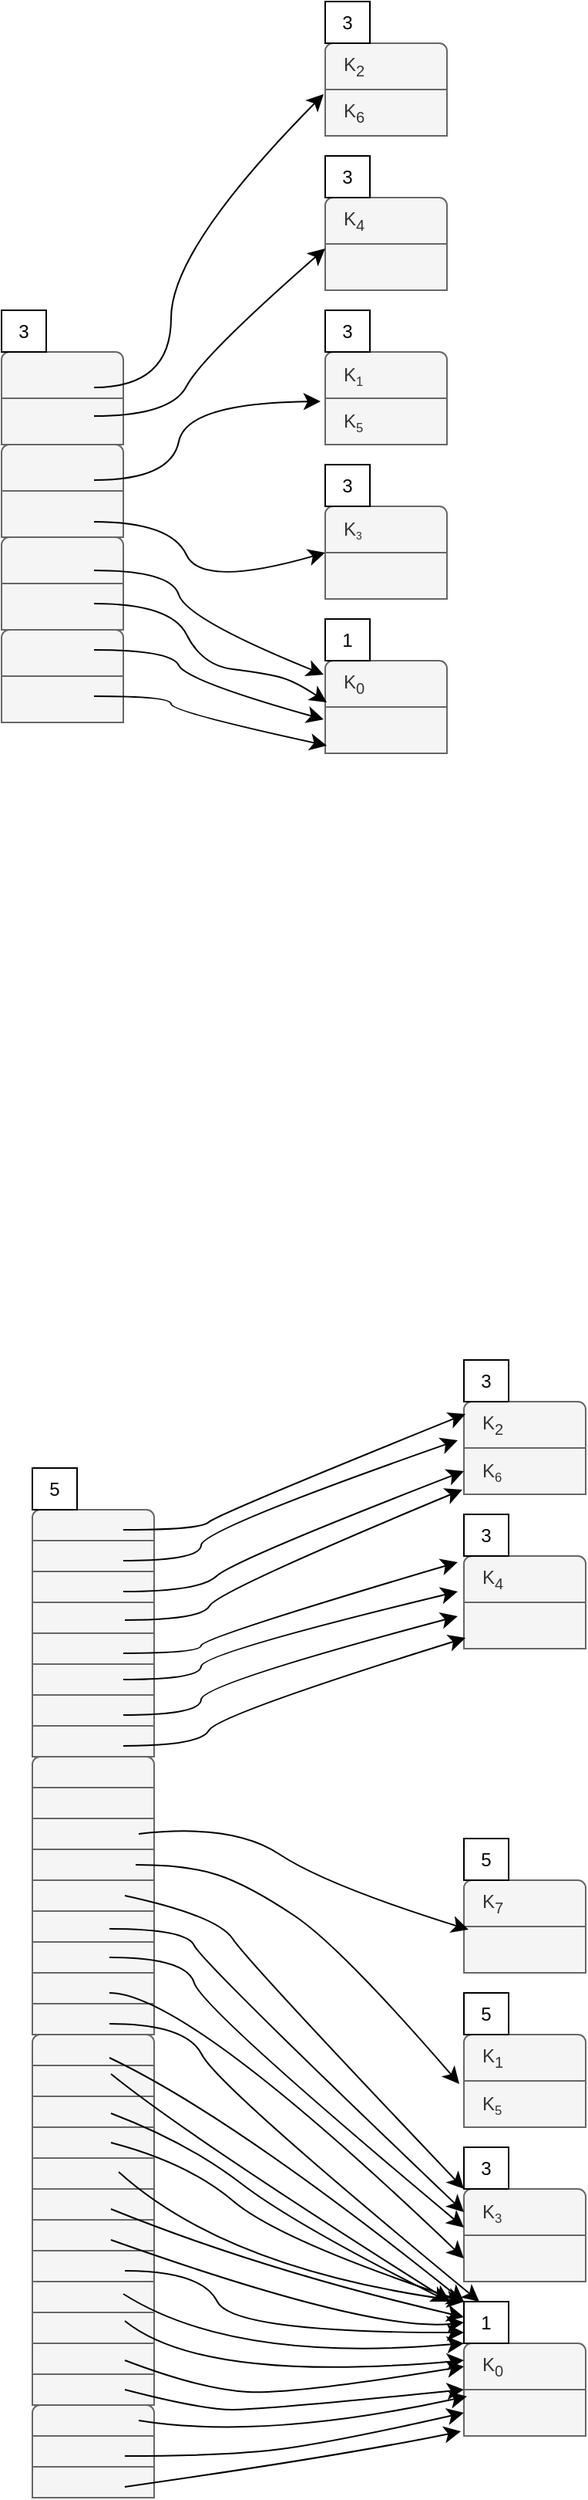 <mxfile version="27.0.2">
  <diagram name="Page-1" id="IVsUcbPsKSugoWoDHEek">
    <mxGraphModel dx="1826" dy="2338" grid="1" gridSize="10" guides="1" tooltips="1" connect="1" arrows="1" fold="1" page="0" pageScale="1" pageWidth="850" pageHeight="1100" math="0" shadow="0">
      <root>
        <mxCell id="0" />
        <mxCell id="1" parent="0" />
        <mxCell id="ThAOJ68QW_HtHxLDYENI-25" value="" style="group" vertex="1" connectable="0" parent="1">
          <mxGeometry x="-290" y="-380" width="79" height="87" as="geometry" />
        </mxCell>
        <mxCell id="ThAOJ68QW_HtHxLDYENI-20" value="" style="swimlane;fontStyle=0;childLayout=stackLayout;horizontal=1;startSize=0;horizontalStack=0;resizeParent=1;resizeParentMax=0;resizeLast=0;collapsible=0;marginBottom=0;whiteSpace=wrap;html=1;strokeColor=none;fillColor=none;" vertex="1" parent="ThAOJ68QW_HtHxLDYENI-25">
          <mxGeometry y="27" width="79" height="640" as="geometry" />
        </mxCell>
        <mxCell id="ThAOJ68QW_HtHxLDYENI-80" style="edgeStyle=none;curved=1;rounded=0;orthogonalLoop=1;jettySize=auto;html=1;fontSize=12;startSize=8;endSize=8;" edge="1" parent="ThAOJ68QW_HtHxLDYENI-20" source="ThAOJ68QW_HtHxLDYENI-21" target="ThAOJ68QW_HtHxLDYENI-22">
          <mxGeometry relative="1" as="geometry" />
        </mxCell>
        <mxCell id="ThAOJ68QW_HtHxLDYENI-21" value="" style="text;align=left;verticalAlign=middle;spacingLeft=10;spacingRight=10;overflow=hidden;points=[[0,0.5],[1,0.5]];portConstraint=eastwest;rotatable=0;whiteSpace=wrap;html=1;shape=mxgraph.bootstrap.topButton;rSize=5;fillColor=#f5f5f5;fontColor=#333333;strokeColor=#666666;" vertex="1" parent="ThAOJ68QW_HtHxLDYENI-20">
          <mxGeometry width="79" height="20" as="geometry" />
        </mxCell>
        <mxCell id="ThAOJ68QW_HtHxLDYENI-22" value="" style="text;align=left;verticalAlign=middle;spacingLeft=10;spacingRight=10;overflow=hidden;points=[[0,0.5],[1,0.5]];portConstraint=eastwest;rotatable=0;whiteSpace=wrap;html=1;rSize=5;fillColor=#f5f5f5;fontColor=#333333;strokeColor=#666666;" vertex="1" parent="ThAOJ68QW_HtHxLDYENI-20">
          <mxGeometry y="20" width="79" height="20" as="geometry" />
        </mxCell>
        <mxCell id="ThAOJ68QW_HtHxLDYENI-44" value="" style="text;align=left;verticalAlign=middle;spacingLeft=10;spacingRight=10;overflow=hidden;points=[[0,0.5],[1,0.5]];portConstraint=eastwest;rotatable=0;whiteSpace=wrap;html=1;rSize=5;fillColor=#f5f5f5;fontColor=#333333;strokeColor=#666666;" vertex="1" parent="ThAOJ68QW_HtHxLDYENI-20">
          <mxGeometry y="40" width="79" height="20" as="geometry" />
        </mxCell>
        <mxCell id="ThAOJ68QW_HtHxLDYENI-45" value="" style="text;align=left;verticalAlign=middle;spacingLeft=10;spacingRight=10;overflow=hidden;points=[[0,0.5],[1,0.5]];portConstraint=eastwest;rotatable=0;whiteSpace=wrap;html=1;rSize=5;fillColor=#f5f5f5;fontColor=#333333;strokeColor=#666666;" vertex="1" parent="ThAOJ68QW_HtHxLDYENI-20">
          <mxGeometry y="60" width="79" height="20" as="geometry" />
        </mxCell>
        <mxCell id="ThAOJ68QW_HtHxLDYENI-48" value="" style="text;align=left;verticalAlign=middle;spacingLeft=10;spacingRight=10;overflow=hidden;points=[[0,0.5],[1,0.5]];portConstraint=eastwest;rotatable=0;whiteSpace=wrap;html=1;rSize=5;fillColor=#f5f5f5;fontColor=#333333;strokeColor=#666666;" vertex="1" parent="ThAOJ68QW_HtHxLDYENI-20">
          <mxGeometry y="80" width="79" height="20" as="geometry" />
        </mxCell>
        <mxCell id="ThAOJ68QW_HtHxLDYENI-49" value="" style="text;align=left;verticalAlign=middle;spacingLeft=10;spacingRight=10;overflow=hidden;points=[[0,0.5],[1,0.5]];portConstraint=eastwest;rotatable=0;whiteSpace=wrap;html=1;rSize=5;fillColor=#f5f5f5;fontColor=#333333;strokeColor=#666666;" vertex="1" parent="ThAOJ68QW_HtHxLDYENI-20">
          <mxGeometry y="100" width="79" height="20" as="geometry" />
        </mxCell>
        <mxCell id="ThAOJ68QW_HtHxLDYENI-50" value="" style="text;align=left;verticalAlign=middle;spacingLeft=10;spacingRight=10;overflow=hidden;points=[[0,0.5],[1,0.5]];portConstraint=eastwest;rotatable=0;whiteSpace=wrap;html=1;rSize=5;fillColor=#f5f5f5;fontColor=#333333;strokeColor=#666666;" vertex="1" parent="ThAOJ68QW_HtHxLDYENI-20">
          <mxGeometry y="120" width="79" height="20" as="geometry" />
        </mxCell>
        <mxCell id="ThAOJ68QW_HtHxLDYENI-51" value="" style="text;align=left;verticalAlign=middle;spacingLeft=10;spacingRight=10;overflow=hidden;points=[[0,0.5],[1,0.5]];portConstraint=eastwest;rotatable=0;whiteSpace=wrap;html=1;rSize=5;fillColor=#f5f5f5;fontColor=#333333;strokeColor=#666666;" vertex="1" parent="ThAOJ68QW_HtHxLDYENI-20">
          <mxGeometry y="140" width="79" height="20" as="geometry" />
        </mxCell>
        <mxCell id="ThAOJ68QW_HtHxLDYENI-81" value="" style="text;align=left;verticalAlign=middle;spacingLeft=10;spacingRight=10;overflow=hidden;points=[[0,0.5],[1,0.5]];portConstraint=eastwest;rotatable=0;whiteSpace=wrap;html=1;shape=mxgraph.bootstrap.topButton;rSize=5;fillColor=#f5f5f5;fontColor=#333333;strokeColor=#666666;" vertex="1" parent="ThAOJ68QW_HtHxLDYENI-20">
          <mxGeometry y="160" width="79" height="20" as="geometry" />
        </mxCell>
        <mxCell id="ThAOJ68QW_HtHxLDYENI-82" value="" style="text;align=left;verticalAlign=middle;spacingLeft=10;spacingRight=10;overflow=hidden;points=[[0,0.5],[1,0.5]];portConstraint=eastwest;rotatable=0;whiteSpace=wrap;html=1;rSize=5;fillColor=#f5f5f5;fontColor=#333333;strokeColor=#666666;" vertex="1" parent="ThAOJ68QW_HtHxLDYENI-20">
          <mxGeometry y="180" width="79" height="20" as="geometry" />
        </mxCell>
        <mxCell id="ThAOJ68QW_HtHxLDYENI-83" value="" style="text;align=left;verticalAlign=middle;spacingLeft=10;spacingRight=10;overflow=hidden;points=[[0,0.5],[1,0.5]];portConstraint=eastwest;rotatable=0;whiteSpace=wrap;html=1;rSize=5;fillColor=#f5f5f5;fontColor=#333333;strokeColor=#666666;" vertex="1" parent="ThAOJ68QW_HtHxLDYENI-20">
          <mxGeometry y="200" width="79" height="20" as="geometry" />
        </mxCell>
        <mxCell id="ThAOJ68QW_HtHxLDYENI-84" value="" style="text;align=left;verticalAlign=middle;spacingLeft=10;spacingRight=10;overflow=hidden;points=[[0,0.5],[1,0.5]];portConstraint=eastwest;rotatable=0;whiteSpace=wrap;html=1;rSize=5;fillColor=#f5f5f5;fontColor=#333333;strokeColor=#666666;" vertex="1" parent="ThAOJ68QW_HtHxLDYENI-20">
          <mxGeometry y="220" width="79" height="20" as="geometry" />
        </mxCell>
        <mxCell id="ThAOJ68QW_HtHxLDYENI-85" value="" style="text;align=left;verticalAlign=middle;spacingLeft=10;spacingRight=10;overflow=hidden;points=[[0,0.5],[1,0.5]];portConstraint=eastwest;rotatable=0;whiteSpace=wrap;html=1;rSize=5;fillColor=#f5f5f5;fontColor=#333333;strokeColor=#666666;" vertex="1" parent="ThAOJ68QW_HtHxLDYENI-20">
          <mxGeometry y="240" width="79" height="20" as="geometry" />
        </mxCell>
        <mxCell id="ThAOJ68QW_HtHxLDYENI-86" value="" style="text;align=left;verticalAlign=middle;spacingLeft=10;spacingRight=10;overflow=hidden;points=[[0,0.5],[1,0.5]];portConstraint=eastwest;rotatable=0;whiteSpace=wrap;html=1;rSize=5;fillColor=#f5f5f5;fontColor=#333333;strokeColor=#666666;" vertex="1" parent="ThAOJ68QW_HtHxLDYENI-20">
          <mxGeometry y="260" width="79" height="20" as="geometry" />
        </mxCell>
        <mxCell id="ThAOJ68QW_HtHxLDYENI-87" value="" style="text;align=left;verticalAlign=middle;spacingLeft=10;spacingRight=10;overflow=hidden;points=[[0,0.5],[1,0.5]];portConstraint=eastwest;rotatable=0;whiteSpace=wrap;html=1;rSize=5;fillColor=#f5f5f5;fontColor=#333333;strokeColor=#666666;" vertex="1" parent="ThAOJ68QW_HtHxLDYENI-20">
          <mxGeometry y="280" width="79" height="20" as="geometry" />
        </mxCell>
        <mxCell id="ThAOJ68QW_HtHxLDYENI-88" value="" style="text;align=left;verticalAlign=middle;spacingLeft=10;spacingRight=10;overflow=hidden;points=[[0,0.5],[1,0.5]];portConstraint=eastwest;rotatable=0;whiteSpace=wrap;html=1;rSize=5;fillColor=#f5f5f5;fontColor=#333333;strokeColor=#666666;" vertex="1" parent="ThAOJ68QW_HtHxLDYENI-20">
          <mxGeometry y="300" width="79" height="20" as="geometry" />
        </mxCell>
        <mxCell id="ThAOJ68QW_HtHxLDYENI-90" value="" style="text;align=left;verticalAlign=middle;spacingLeft=10;spacingRight=10;overflow=hidden;points=[[0,0.5],[1,0.5]];portConstraint=eastwest;rotatable=0;whiteSpace=wrap;html=1;rSize=5;fillColor=#f5f5f5;fontColor=#333333;strokeColor=#666666;" vertex="1" parent="ThAOJ68QW_HtHxLDYENI-20">
          <mxGeometry y="320" width="79" height="20" as="geometry" />
        </mxCell>
        <mxCell id="ThAOJ68QW_HtHxLDYENI-89" value="" style="text;align=left;verticalAlign=middle;spacingLeft=10;spacingRight=10;overflow=hidden;points=[[0,0.5],[1,0.5]];portConstraint=eastwest;rotatable=0;whiteSpace=wrap;html=1;shape=mxgraph.bootstrap.topButton;rSize=5;fillColor=#f5f5f5;fontColor=#333333;strokeColor=#666666;" vertex="1" parent="ThAOJ68QW_HtHxLDYENI-20">
          <mxGeometry y="340" width="79" height="20" as="geometry" />
        </mxCell>
        <mxCell id="ThAOJ68QW_HtHxLDYENI-91" value="" style="text;align=left;verticalAlign=middle;spacingLeft=10;spacingRight=10;overflow=hidden;points=[[0,0.5],[1,0.5]];portConstraint=eastwest;rotatable=0;whiteSpace=wrap;html=1;rSize=5;fillColor=#f5f5f5;fontColor=#333333;strokeColor=#666666;" vertex="1" parent="ThAOJ68QW_HtHxLDYENI-20">
          <mxGeometry y="360" width="79" height="20" as="geometry" />
        </mxCell>
        <mxCell id="ThAOJ68QW_HtHxLDYENI-92" value="" style="text;align=left;verticalAlign=middle;spacingLeft=10;spacingRight=10;overflow=hidden;points=[[0,0.5],[1,0.5]];portConstraint=eastwest;rotatable=0;whiteSpace=wrap;html=1;rSize=5;fillColor=#f5f5f5;fontColor=#333333;strokeColor=#666666;" vertex="1" parent="ThAOJ68QW_HtHxLDYENI-20">
          <mxGeometry y="380" width="79" height="20" as="geometry" />
        </mxCell>
        <mxCell id="ThAOJ68QW_HtHxLDYENI-93" value="" style="text;align=left;verticalAlign=middle;spacingLeft=10;spacingRight=10;overflow=hidden;points=[[0,0.5],[1,0.5]];portConstraint=eastwest;rotatable=0;whiteSpace=wrap;html=1;rSize=5;fillColor=#f5f5f5;fontColor=#333333;strokeColor=#666666;" vertex="1" parent="ThAOJ68QW_HtHxLDYENI-20">
          <mxGeometry y="400" width="79" height="20" as="geometry" />
        </mxCell>
        <mxCell id="ThAOJ68QW_HtHxLDYENI-94" value="" style="text;align=left;verticalAlign=middle;spacingLeft=10;spacingRight=10;overflow=hidden;points=[[0,0.5],[1,0.5]];portConstraint=eastwest;rotatable=0;whiteSpace=wrap;html=1;rSize=5;fillColor=#f5f5f5;fontColor=#333333;strokeColor=#666666;" vertex="1" parent="ThAOJ68QW_HtHxLDYENI-20">
          <mxGeometry y="420" width="79" height="20" as="geometry" />
        </mxCell>
        <mxCell id="ThAOJ68QW_HtHxLDYENI-95" value="" style="text;align=left;verticalAlign=middle;spacingLeft=10;spacingRight=10;overflow=hidden;points=[[0,0.5],[1,0.5]];portConstraint=eastwest;rotatable=0;whiteSpace=wrap;html=1;rSize=5;fillColor=#f5f5f5;fontColor=#333333;strokeColor=#666666;" vertex="1" parent="ThAOJ68QW_HtHxLDYENI-20">
          <mxGeometry y="440" width="79" height="20" as="geometry" />
        </mxCell>
        <mxCell id="ThAOJ68QW_HtHxLDYENI-96" value="" style="text;align=left;verticalAlign=middle;spacingLeft=10;spacingRight=10;overflow=hidden;points=[[0,0.5],[1,0.5]];portConstraint=eastwest;rotatable=0;whiteSpace=wrap;html=1;rSize=5;fillColor=#f5f5f5;fontColor=#333333;strokeColor=#666666;" vertex="1" parent="ThAOJ68QW_HtHxLDYENI-20">
          <mxGeometry y="460" width="79" height="20" as="geometry" />
        </mxCell>
        <mxCell id="ThAOJ68QW_HtHxLDYENI-98" value="" style="text;align=left;verticalAlign=middle;spacingLeft=10;spacingRight=10;overflow=hidden;points=[[0,0.5],[1,0.5]];portConstraint=eastwest;rotatable=0;whiteSpace=wrap;html=1;rSize=5;fillColor=#f5f5f5;fontColor=#333333;strokeColor=#666666;" vertex="1" parent="ThAOJ68QW_HtHxLDYENI-20">
          <mxGeometry y="480" width="79" height="20" as="geometry" />
        </mxCell>
        <mxCell id="ThAOJ68QW_HtHxLDYENI-99" value="" style="text;align=left;verticalAlign=middle;spacingLeft=10;spacingRight=10;overflow=hidden;points=[[0,0.5],[1,0.5]];portConstraint=eastwest;rotatable=0;whiteSpace=wrap;html=1;rSize=5;fillColor=#f5f5f5;fontColor=#333333;strokeColor=#666666;" vertex="1" parent="ThAOJ68QW_HtHxLDYENI-20">
          <mxGeometry y="500" width="79" height="20" as="geometry" />
        </mxCell>
        <mxCell id="ThAOJ68QW_HtHxLDYENI-100" value="" style="text;align=left;verticalAlign=middle;spacingLeft=10;spacingRight=10;overflow=hidden;points=[[0,0.5],[1,0.5]];portConstraint=eastwest;rotatable=0;whiteSpace=wrap;html=1;rSize=5;fillColor=#f5f5f5;fontColor=#333333;strokeColor=#666666;" vertex="1" parent="ThAOJ68QW_HtHxLDYENI-20">
          <mxGeometry y="520" width="79" height="20" as="geometry" />
        </mxCell>
        <mxCell id="ThAOJ68QW_HtHxLDYENI-101" value="" style="text;align=left;verticalAlign=middle;spacingLeft=10;spacingRight=10;overflow=hidden;points=[[0,0.5],[1,0.5]];portConstraint=eastwest;rotatable=0;whiteSpace=wrap;html=1;rSize=5;fillColor=#f5f5f5;fontColor=#333333;strokeColor=#666666;" vertex="1" parent="ThAOJ68QW_HtHxLDYENI-20">
          <mxGeometry y="540" width="79" height="20" as="geometry" />
        </mxCell>
        <mxCell id="ThAOJ68QW_HtHxLDYENI-102" value="" style="text;align=left;verticalAlign=middle;spacingLeft=10;spacingRight=10;overflow=hidden;points=[[0,0.5],[1,0.5]];portConstraint=eastwest;rotatable=0;whiteSpace=wrap;html=1;rSize=5;fillColor=#f5f5f5;fontColor=#333333;strokeColor=#666666;" vertex="1" parent="ThAOJ68QW_HtHxLDYENI-20">
          <mxGeometry y="560" width="79" height="20" as="geometry" />
        </mxCell>
        <mxCell id="ThAOJ68QW_HtHxLDYENI-97" value="" style="text;align=left;verticalAlign=middle;spacingLeft=10;spacingRight=10;overflow=hidden;points=[[0,0.5],[1,0.5]];portConstraint=eastwest;rotatable=0;whiteSpace=wrap;html=1;shape=mxgraph.bootstrap.topButton;rSize=5;fillColor=#f5f5f5;fontColor=#333333;strokeColor=#666666;" vertex="1" parent="ThAOJ68QW_HtHxLDYENI-20">
          <mxGeometry y="580" width="79" height="20" as="geometry" />
        </mxCell>
        <mxCell id="ThAOJ68QW_HtHxLDYENI-103" value="" style="text;align=left;verticalAlign=middle;spacingLeft=10;spacingRight=10;overflow=hidden;points=[[0,0.5],[1,0.5]];portConstraint=eastwest;rotatable=0;whiteSpace=wrap;html=1;rSize=5;fillColor=#f5f5f5;fontColor=#333333;strokeColor=#666666;" vertex="1" parent="ThAOJ68QW_HtHxLDYENI-20">
          <mxGeometry y="600" width="79" height="20" as="geometry" />
        </mxCell>
        <mxCell id="ThAOJ68QW_HtHxLDYENI-104" value="" style="text;align=left;verticalAlign=middle;spacingLeft=10;spacingRight=10;overflow=hidden;points=[[0,0.5],[1,0.5]];portConstraint=eastwest;rotatable=0;whiteSpace=wrap;html=1;rSize=5;fillColor=#f5f5f5;fontColor=#333333;strokeColor=#666666;" vertex="1" parent="ThAOJ68QW_HtHxLDYENI-20">
          <mxGeometry y="620" width="79" height="20" as="geometry" />
        </mxCell>
        <mxCell id="ThAOJ68QW_HtHxLDYENI-173" value="" style="curved=1;endArrow=classic;html=1;rounded=0;fontSize=12;startSize=8;endSize=8;entryX=0;entryY=1;entryDx=0;entryDy=0;" edge="1" parent="ThAOJ68QW_HtHxLDYENI-20" target="ThAOJ68QW_HtHxLDYENI-56">
          <mxGeometry width="50" height="50" relative="1" as="geometry">
            <mxPoint x="60" y="250" as="sourcePoint" />
            <mxPoint x="110" y="200" as="targetPoint" />
            <Array as="points">
              <mxPoint x="120" y="263" />
              <mxPoint x="140" y="293" />
            </Array>
          </mxGeometry>
        </mxCell>
        <mxCell id="ThAOJ68QW_HtHxLDYENI-24" value="5" style="rounded=0;whiteSpace=wrap;html=1;" vertex="1" parent="ThAOJ68QW_HtHxLDYENI-25">
          <mxGeometry width="29" height="27" as="geometry" />
        </mxCell>
        <mxCell id="ThAOJ68QW_HtHxLDYENI-26" value="" style="group" vertex="1" connectable="0" parent="1">
          <mxGeometry x="-10" y="-450" width="79" height="87" as="geometry" />
        </mxCell>
        <mxCell id="ThAOJ68QW_HtHxLDYENI-27" value="" style="swimlane;fontStyle=0;childLayout=stackLayout;horizontal=1;startSize=0;horizontalStack=0;resizeParent=1;resizeParentMax=0;resizeLast=0;collapsible=0;marginBottom=0;whiteSpace=wrap;html=1;strokeColor=none;fillColor=none;" vertex="1" parent="ThAOJ68QW_HtHxLDYENI-26">
          <mxGeometry y="27" width="79" height="60" as="geometry" />
        </mxCell>
        <mxCell id="ThAOJ68QW_HtHxLDYENI-28" value="K&lt;sub&gt;2&lt;/sub&gt;" style="text;align=left;verticalAlign=middle;spacingLeft=10;spacingRight=10;overflow=hidden;points=[[0,0.5],[1,0.5]];portConstraint=eastwest;rotatable=0;whiteSpace=wrap;html=1;shape=mxgraph.bootstrap.topButton;rSize=5;fillColor=#f5f5f5;fontColor=#333333;strokeColor=#666666;" vertex="1" parent="ThAOJ68QW_HtHxLDYENI-27">
          <mxGeometry width="79" height="30" as="geometry" />
        </mxCell>
        <mxCell id="ThAOJ68QW_HtHxLDYENI-29" value="K&lt;span style=&quot;font-size: 10px;&quot;&gt;&lt;sub&gt;6&lt;/sub&gt;&lt;/span&gt;" style="text;align=left;verticalAlign=middle;spacingLeft=10;spacingRight=10;overflow=hidden;points=[[0,0.5],[1,0.5]];portConstraint=eastwest;rotatable=0;whiteSpace=wrap;html=1;rSize=5;fillColor=#f5f5f5;fontColor=#333333;strokeColor=#666666;" vertex="1" parent="ThAOJ68QW_HtHxLDYENI-27">
          <mxGeometry y="30" width="79" height="30" as="geometry" />
        </mxCell>
        <mxCell id="ThAOJ68QW_HtHxLDYENI-30" value="3" style="rounded=0;whiteSpace=wrap;html=1;" vertex="1" parent="ThAOJ68QW_HtHxLDYENI-26">
          <mxGeometry width="29" height="27" as="geometry" />
        </mxCell>
        <mxCell id="ThAOJ68QW_HtHxLDYENI-31" value="" style="group" vertex="1" connectable="0" parent="1">
          <mxGeometry x="-10" y="160" width="79" height="87" as="geometry" />
        </mxCell>
        <mxCell id="ThAOJ68QW_HtHxLDYENI-32" value="" style="swimlane;fontStyle=0;childLayout=stackLayout;horizontal=1;startSize=0;horizontalStack=0;resizeParent=1;resizeParentMax=0;resizeLast=0;collapsible=0;marginBottom=0;whiteSpace=wrap;html=1;strokeColor=none;fillColor=none;" vertex="1" parent="ThAOJ68QW_HtHxLDYENI-31">
          <mxGeometry y="27" width="79" height="60" as="geometry" />
        </mxCell>
        <mxCell id="ThAOJ68QW_HtHxLDYENI-33" value="K&lt;sub&gt;0&lt;/sub&gt;" style="text;align=left;verticalAlign=middle;spacingLeft=10;spacingRight=10;overflow=hidden;points=[[0,0.5],[1,0.5]];portConstraint=eastwest;rotatable=0;whiteSpace=wrap;html=1;shape=mxgraph.bootstrap.topButton;rSize=5;fillColor=#f5f5f5;fontColor=#333333;strokeColor=#666666;" vertex="1" parent="ThAOJ68QW_HtHxLDYENI-32">
          <mxGeometry width="79" height="30" as="geometry" />
        </mxCell>
        <mxCell id="ThAOJ68QW_HtHxLDYENI-34" value="" style="text;align=left;verticalAlign=middle;spacingLeft=10;spacingRight=10;overflow=hidden;points=[[0,0.5],[1,0.5]];portConstraint=eastwest;rotatable=0;whiteSpace=wrap;html=1;rSize=5;fillColor=#f5f5f5;fontColor=#333333;strokeColor=#666666;" vertex="1" parent="ThAOJ68QW_HtHxLDYENI-32">
          <mxGeometry y="30" width="79" height="30" as="geometry" />
        </mxCell>
        <mxCell id="ThAOJ68QW_HtHxLDYENI-35" value="1" style="rounded=0;whiteSpace=wrap;html=1;" vertex="1" parent="ThAOJ68QW_HtHxLDYENI-31">
          <mxGeometry width="29" height="27" as="geometry" />
        </mxCell>
        <mxCell id="ThAOJ68QW_HtHxLDYENI-37" value="" style="curved=1;endArrow=classic;html=1;rounded=0;fontSize=12;startSize=8;endSize=8;" edge="1" parent="1">
          <mxGeometry width="50" height="50" relative="1" as="geometry">
            <mxPoint x="-230" y="172.49" as="sourcePoint" />
            <mxPoint x="-10" y="198" as="targetPoint" />
            <Array as="points">
              <mxPoint x="-180" y="213" />
            </Array>
          </mxGeometry>
        </mxCell>
        <mxCell id="ThAOJ68QW_HtHxLDYENI-38" value="" style="group" vertex="1" connectable="0" parent="1">
          <mxGeometry x="-10" y="-40" width="79" height="87" as="geometry" />
        </mxCell>
        <mxCell id="ThAOJ68QW_HtHxLDYENI-39" value="" style="swimlane;fontStyle=0;childLayout=stackLayout;horizontal=1;startSize=0;horizontalStack=0;resizeParent=1;resizeParentMax=0;resizeLast=0;collapsible=0;marginBottom=0;whiteSpace=wrap;html=1;strokeColor=none;fillColor=none;" vertex="1" parent="ThAOJ68QW_HtHxLDYENI-38">
          <mxGeometry y="27" width="79" height="60" as="geometry" />
        </mxCell>
        <mxCell id="ThAOJ68QW_HtHxLDYENI-40" value="K&lt;sub&gt;1&lt;/sub&gt;" style="text;align=left;verticalAlign=middle;spacingLeft=10;spacingRight=10;overflow=hidden;points=[[0,0.5],[1,0.5]];portConstraint=eastwest;rotatable=0;whiteSpace=wrap;html=1;shape=mxgraph.bootstrap.topButton;rSize=5;fillColor=#f5f5f5;fontColor=#333333;strokeColor=#666666;" vertex="1" parent="ThAOJ68QW_HtHxLDYENI-39">
          <mxGeometry width="79" height="30" as="geometry" />
        </mxCell>
        <mxCell id="ThAOJ68QW_HtHxLDYENI-41" value="K&lt;span style=&quot;font-size: 10px;&quot;&gt;&lt;sub&gt;5&lt;/sub&gt;&lt;/span&gt;" style="text;align=left;verticalAlign=middle;spacingLeft=10;spacingRight=10;overflow=hidden;points=[[0,0.5],[1,0.5]];portConstraint=eastwest;rotatable=0;whiteSpace=wrap;html=1;rSize=5;fillColor=#f5f5f5;fontColor=#333333;strokeColor=#666666;" vertex="1" parent="ThAOJ68QW_HtHxLDYENI-39">
          <mxGeometry y="30" width="79" height="30" as="geometry" />
        </mxCell>
        <mxCell id="ThAOJ68QW_HtHxLDYENI-42" value="5" style="rounded=0;whiteSpace=wrap;html=1;" vertex="1" parent="ThAOJ68QW_HtHxLDYENI-38">
          <mxGeometry width="29" height="27" as="geometry" />
        </mxCell>
        <mxCell id="ThAOJ68QW_HtHxLDYENI-46" value="" style="curved=1;endArrow=classic;html=1;rounded=0;fontSize=12;startSize=8;endSize=8;entryX=0.025;entryY=0.144;entryDx=0;entryDy=0;entryPerimeter=0;" edge="1" parent="1" target="ThAOJ68QW_HtHxLDYENI-34">
          <mxGeometry width="50" height="50" relative="1" as="geometry">
            <mxPoint x="-221" y="237" as="sourcePoint" />
            <mxPoint x="-20" y="220" as="targetPoint" />
            <Array as="points">
              <mxPoint x="-140" y="250" />
            </Array>
          </mxGeometry>
        </mxCell>
        <mxCell id="ThAOJ68QW_HtHxLDYENI-47" value="" style="curved=1;endArrow=classic;html=1;rounded=0;fontSize=12;startSize=8;endSize=8;entryX=0;entryY=0.5;entryDx=0;entryDy=0;exitX=0.759;exitY=0.65;exitDx=0;exitDy=0;exitPerimeter=0;" edge="1" parent="1" source="ThAOJ68QW_HtHxLDYENI-103" target="ThAOJ68QW_HtHxLDYENI-34">
          <mxGeometry width="50" height="50" relative="1" as="geometry">
            <mxPoint x="-200" y="250" as="sourcePoint" />
            <mxPoint x="-10" y="142" as="targetPoint" />
            <Array as="points">
              <mxPoint x="-160" y="260" />
              <mxPoint x="-90" y="250" />
            </Array>
          </mxGeometry>
        </mxCell>
        <mxCell id="ThAOJ68QW_HtHxLDYENI-52" value="" style="group" vertex="1" connectable="0" parent="1">
          <mxGeometry x="-10" y="60" width="79" height="87" as="geometry" />
        </mxCell>
        <mxCell id="ThAOJ68QW_HtHxLDYENI-53" value="" style="swimlane;fontStyle=0;childLayout=stackLayout;horizontal=1;startSize=0;horizontalStack=0;resizeParent=1;resizeParentMax=0;resizeLast=0;collapsible=0;marginBottom=0;whiteSpace=wrap;html=1;strokeColor=none;fillColor=none;" vertex="1" parent="ThAOJ68QW_HtHxLDYENI-52">
          <mxGeometry y="27" width="79" height="60" as="geometry" />
        </mxCell>
        <mxCell id="ThAOJ68QW_HtHxLDYENI-54" value="K&lt;span style=&quot;font-size: 10px;&quot;&gt;&lt;sub&gt;3&lt;/sub&gt;&lt;/span&gt;" style="text;align=left;verticalAlign=middle;spacingLeft=10;spacingRight=10;overflow=hidden;points=[[0,0.5],[1,0.5]];portConstraint=eastwest;rotatable=0;whiteSpace=wrap;html=1;shape=mxgraph.bootstrap.topButton;rSize=5;fillColor=#f5f5f5;fontColor=#333333;strokeColor=#666666;" vertex="1" parent="ThAOJ68QW_HtHxLDYENI-53">
          <mxGeometry width="79" height="30" as="geometry" />
        </mxCell>
        <mxCell id="ThAOJ68QW_HtHxLDYENI-55" value="" style="text;align=left;verticalAlign=middle;spacingLeft=10;spacingRight=10;overflow=hidden;points=[[0,0.5],[1,0.5]];portConstraint=eastwest;rotatable=0;whiteSpace=wrap;html=1;rSize=5;fillColor=#f5f5f5;fontColor=#333333;strokeColor=#666666;" vertex="1" parent="ThAOJ68QW_HtHxLDYENI-53">
          <mxGeometry y="30" width="79" height="30" as="geometry" />
        </mxCell>
        <mxCell id="ThAOJ68QW_HtHxLDYENI-56" value="3" style="rounded=0;whiteSpace=wrap;html=1;" vertex="1" parent="ThAOJ68QW_HtHxLDYENI-52">
          <mxGeometry width="29" height="27" as="geometry" />
        </mxCell>
        <mxCell id="ThAOJ68QW_HtHxLDYENI-57" value="" style="curved=1;endArrow=classic;html=1;rounded=0;fontSize=12;startSize=8;endSize=8;entryX=-0.025;entryY=0.9;entryDx=0;entryDy=0;exitX=0.759;exitY=0.65;exitDx=0;exitDy=0;exitPerimeter=0;entryPerimeter=0;" edge="1" parent="1" source="ThAOJ68QW_HtHxLDYENI-104" target="ThAOJ68QW_HtHxLDYENI-34">
          <mxGeometry width="50" height="50" relative="1" as="geometry">
            <mxPoint x="-140" y="270" as="sourcePoint" />
            <mxPoint x="-20" y="220" as="targetPoint" />
            <Array as="points">
              <mxPoint x="-90" y="260" />
            </Array>
          </mxGeometry>
        </mxCell>
        <mxCell id="ThAOJ68QW_HtHxLDYENI-59" value="" style="curved=1;endArrow=classic;html=1;rounded=0;fontSize=12;startSize=8;endSize=8;entryX=0;entryY=0.5;entryDx=0;entryDy=0;" edge="1" parent="1" target="ThAOJ68QW_HtHxLDYENI-33">
          <mxGeometry width="50" height="50" relative="1" as="geometry">
            <mxPoint x="-230" y="198" as="sourcePoint" />
            <mxPoint x="-90" y="147" as="targetPoint" />
            <Array as="points">
              <mxPoint x="-180" y="217" />
              <mxPoint x="-120" y="220" />
            </Array>
          </mxGeometry>
        </mxCell>
        <mxCell id="ThAOJ68QW_HtHxLDYENI-60" value="" style="curved=1;endArrow=classic;html=1;rounded=0;fontSize=12;startSize=8;endSize=8;entryX=0;entryY=0.5;entryDx=0;entryDy=0;" edge="1" parent="1" target="ThAOJ68QW_HtHxLDYENI-32">
          <mxGeometry width="50" height="50" relative="1" as="geometry">
            <mxPoint x="-230" y="217" as="sourcePoint" />
            <mxPoint x="-90" y="240" as="targetPoint" />
            <Array as="points">
              <mxPoint x="-180" y="230" />
              <mxPoint x="-140" y="230" />
            </Array>
          </mxGeometry>
        </mxCell>
        <mxCell id="ThAOJ68QW_HtHxLDYENI-61" value="" style="group" vertex="1" connectable="0" parent="1">
          <mxGeometry x="-10" y="-350" width="79" height="87" as="geometry" />
        </mxCell>
        <mxCell id="ThAOJ68QW_HtHxLDYENI-62" value="" style="swimlane;fontStyle=0;childLayout=stackLayout;horizontal=1;startSize=0;horizontalStack=0;resizeParent=1;resizeParentMax=0;resizeLast=0;collapsible=0;marginBottom=0;whiteSpace=wrap;html=1;strokeColor=none;fillColor=none;" vertex="1" parent="ThAOJ68QW_HtHxLDYENI-61">
          <mxGeometry y="27" width="79" height="60" as="geometry" />
        </mxCell>
        <mxCell id="ThAOJ68QW_HtHxLDYENI-63" value="K&lt;sub&gt;4&lt;/sub&gt;" style="text;align=left;verticalAlign=middle;spacingLeft=10;spacingRight=10;overflow=hidden;points=[[0,0.5],[1,0.5]];portConstraint=eastwest;rotatable=0;whiteSpace=wrap;html=1;shape=mxgraph.bootstrap.topButton;rSize=5;fillColor=#f5f5f5;fontColor=#333333;strokeColor=#666666;" vertex="1" parent="ThAOJ68QW_HtHxLDYENI-62">
          <mxGeometry width="79" height="30" as="geometry" />
        </mxCell>
        <mxCell id="ThAOJ68QW_HtHxLDYENI-64" value="" style="text;align=left;verticalAlign=middle;spacingLeft=10;spacingRight=10;overflow=hidden;points=[[0,0.5],[1,0.5]];portConstraint=eastwest;rotatable=0;whiteSpace=wrap;html=1;rSize=5;fillColor=#f5f5f5;fontColor=#333333;strokeColor=#666666;" vertex="1" parent="ThAOJ68QW_HtHxLDYENI-62">
          <mxGeometry y="30" width="79" height="30" as="geometry" />
        </mxCell>
        <mxCell id="ThAOJ68QW_HtHxLDYENI-65" value="3" style="rounded=0;whiteSpace=wrap;html=1;" vertex="1" parent="ThAOJ68QW_HtHxLDYENI-61">
          <mxGeometry width="29" height="27" as="geometry" />
        </mxCell>
        <mxCell id="ThAOJ68QW_HtHxLDYENI-66" value="" style="group" vertex="1" connectable="0" parent="1">
          <mxGeometry x="-10" y="-140" width="79" height="87" as="geometry" />
        </mxCell>
        <mxCell id="ThAOJ68QW_HtHxLDYENI-67" value="" style="swimlane;fontStyle=0;childLayout=stackLayout;horizontal=1;startSize=0;horizontalStack=0;resizeParent=1;resizeParentMax=0;resizeLast=0;collapsible=0;marginBottom=0;whiteSpace=wrap;html=1;strokeColor=none;fillColor=none;" vertex="1" parent="ThAOJ68QW_HtHxLDYENI-66">
          <mxGeometry y="27" width="79" height="60" as="geometry" />
        </mxCell>
        <mxCell id="ThAOJ68QW_HtHxLDYENI-68" value="K&lt;sub&gt;7&lt;/sub&gt;" style="text;align=left;verticalAlign=middle;spacingLeft=10;spacingRight=10;overflow=hidden;points=[[0,0.5],[1,0.5]];portConstraint=eastwest;rotatable=0;whiteSpace=wrap;html=1;shape=mxgraph.bootstrap.topButton;rSize=5;fillColor=#f5f5f5;fontColor=#333333;strokeColor=#666666;" vertex="1" parent="ThAOJ68QW_HtHxLDYENI-67">
          <mxGeometry width="79" height="30" as="geometry" />
        </mxCell>
        <mxCell id="ThAOJ68QW_HtHxLDYENI-69" value="" style="text;align=left;verticalAlign=middle;spacingLeft=10;spacingRight=10;overflow=hidden;points=[[0,0.5],[1,0.5]];portConstraint=eastwest;rotatable=0;whiteSpace=wrap;html=1;rSize=5;fillColor=#f5f5f5;fontColor=#333333;strokeColor=#666666;" vertex="1" parent="ThAOJ68QW_HtHxLDYENI-67">
          <mxGeometry y="30" width="79" height="30" as="geometry" />
        </mxCell>
        <mxCell id="ThAOJ68QW_HtHxLDYENI-70" value="5" style="rounded=0;whiteSpace=wrap;html=1;" vertex="1" parent="ThAOJ68QW_HtHxLDYENI-66">
          <mxGeometry width="29" height="27" as="geometry" />
        </mxCell>
        <mxCell id="ThAOJ68QW_HtHxLDYENI-58" value="" style="curved=1;endArrow=classic;html=1;rounded=0;fontSize=12;startSize=8;endSize=8;entryX=0;entryY=0;entryDx=0;entryDy=0;" edge="1" parent="1" target="ThAOJ68QW_HtHxLDYENI-32">
          <mxGeometry width="50" height="50" relative="1" as="geometry">
            <mxPoint x="-231" y="155" as="sourcePoint" />
            <mxPoint x="-91" y="160" as="targetPoint" />
            <Array as="points">
              <mxPoint x="-160" y="200" />
            </Array>
          </mxGeometry>
        </mxCell>
        <mxCell id="ThAOJ68QW_HtHxLDYENI-105" value="" style="curved=1;endArrow=classic;html=1;rounded=0;fontSize=12;startSize=8;endSize=8;" edge="1" parent="1">
          <mxGeometry width="50" height="50" relative="1" as="geometry">
            <mxPoint x="-230" y="140" as="sourcePoint" />
            <mxPoint x="-10" y="180" as="targetPoint" />
            <Array as="points">
              <mxPoint x="-180" y="140" />
              <mxPoint x="-160" y="180" />
            </Array>
          </mxGeometry>
        </mxCell>
        <mxCell id="ThAOJ68QW_HtHxLDYENI-106" value="" style="curved=1;endArrow=classic;html=1;rounded=0;fontSize=12;startSize=8;endSize=8;" edge="1" parent="1">
          <mxGeometry width="50" height="50" relative="1" as="geometry">
            <mxPoint x="-239" y="12.49" as="sourcePoint" />
            <mxPoint x="-19" y="160" as="targetPoint" />
            <Array as="points">
              <mxPoint x="-189" y="53" />
            </Array>
          </mxGeometry>
        </mxCell>
        <mxCell id="ThAOJ68QW_HtHxLDYENI-107" value="" style="curved=1;endArrow=classic;html=1;rounded=0;fontSize=12;startSize=8;endSize=8;entryX=0;entryY=0;entryDx=0;entryDy=0;" edge="1" parent="1" target="ThAOJ68QW_HtHxLDYENI-35">
          <mxGeometry width="50" height="50" relative="1" as="geometry">
            <mxPoint x="-234" y="76" as="sourcePoint" />
            <mxPoint x="-21" y="60" as="targetPoint" />
            <Array as="points">
              <mxPoint x="-164" y="139" />
            </Array>
          </mxGeometry>
        </mxCell>
        <mxCell id="ThAOJ68QW_HtHxLDYENI-108" value="" style="curved=1;endArrow=classic;html=1;rounded=0;fontSize=12;startSize=8;endSize=8;exitX=0.759;exitY=0.65;exitDx=0;exitDy=0;exitPerimeter=0;" edge="1" parent="1">
          <mxGeometry width="50" height="50" relative="1" as="geometry">
            <mxPoint x="-239" y="100" as="sourcePoint" />
            <mxPoint x="-10" y="170" as="targetPoint" />
            <Array as="points">
              <mxPoint x="-140" y="140" />
            </Array>
          </mxGeometry>
        </mxCell>
        <mxCell id="ThAOJ68QW_HtHxLDYENI-109" value="" style="curved=1;endArrow=classic;html=1;rounded=0;fontSize=12;startSize=8;endSize=8;exitX=0.759;exitY=0.65;exitDx=0;exitDy=0;exitPerimeter=0;entryX=0;entryY=0.5;entryDx=0;entryDy=0;" edge="1" parent="1" target="ThAOJ68QW_HtHxLDYENI-35">
          <mxGeometry width="50" height="50" relative="1" as="geometry">
            <mxPoint x="-239" y="120" as="sourcePoint" />
            <mxPoint x="-20" y="170" as="targetPoint" />
            <Array as="points">
              <mxPoint x="-70" y="180" />
            </Array>
          </mxGeometry>
        </mxCell>
        <mxCell id="ThAOJ68QW_HtHxLDYENI-110" value="" style="curved=1;endArrow=classic;html=1;rounded=0;fontSize=12;startSize=8;endSize=8;" edge="1" parent="1">
          <mxGeometry width="50" height="50" relative="1" as="geometry">
            <mxPoint x="-239" y="38" as="sourcePoint" />
            <mxPoint x="-20" y="160" as="targetPoint" />
            <Array as="points">
              <mxPoint x="-189" y="57" />
              <mxPoint x="-120" y="110" />
            </Array>
          </mxGeometry>
        </mxCell>
        <mxCell id="ThAOJ68QW_HtHxLDYENI-111" value="" style="curved=1;endArrow=classic;html=1;rounded=0;fontSize=12;startSize=8;endSize=8;" edge="1" parent="1">
          <mxGeometry width="50" height="50" relative="1" as="geometry">
            <mxPoint x="-239" y="57" as="sourcePoint" />
            <mxPoint x="-10" y="160" as="targetPoint" />
            <Array as="points">
              <mxPoint x="-189" y="70" />
              <mxPoint x="-130" y="120" />
            </Array>
          </mxGeometry>
        </mxCell>
        <mxCell id="ThAOJ68QW_HtHxLDYENI-112" value="" style="curved=1;endArrow=classic;html=1;rounded=0;fontSize=12;startSize=8;endSize=8;entryX=0;entryY=0;entryDx=0;entryDy=0;" edge="1" parent="1" target="ThAOJ68QW_HtHxLDYENI-35">
          <mxGeometry width="50" height="50" relative="1" as="geometry">
            <mxPoint x="-240" y="2" as="sourcePoint" />
            <mxPoint x="10" y="160" as="targetPoint" />
            <Array as="points">
              <mxPoint x="-160" y="40" />
            </Array>
          </mxGeometry>
        </mxCell>
        <mxCell id="ThAOJ68QW_HtHxLDYENI-113" value="" style="curved=1;endArrow=classic;html=1;rounded=0;fontSize=12;startSize=8;endSize=8;" edge="1" parent="1">
          <mxGeometry width="50" height="50" relative="1" as="geometry">
            <mxPoint x="-240" y="-20" as="sourcePoint" />
            <mxPoint y="160" as="targetPoint" />
            <Array as="points">
              <mxPoint x="-190" y="-20" />
              <mxPoint x="-170" y="20" />
            </Array>
          </mxGeometry>
        </mxCell>
        <mxCell id="ThAOJ68QW_HtHxLDYENI-114" value="" style="group" vertex="1" connectable="0" parent="1">
          <mxGeometry x="-310" y="-1130" width="79" height="87" as="geometry" />
        </mxCell>
        <mxCell id="ThAOJ68QW_HtHxLDYENI-115" value="" style="swimlane;fontStyle=0;childLayout=stackLayout;horizontal=1;startSize=0;horizontalStack=0;resizeParent=1;resizeParentMax=0;resizeLast=0;collapsible=0;marginBottom=0;whiteSpace=wrap;html=1;strokeColor=none;fillColor=none;" vertex="1" parent="ThAOJ68QW_HtHxLDYENI-114">
          <mxGeometry y="27" width="79" height="240" as="geometry" />
        </mxCell>
        <mxCell id="ThAOJ68QW_HtHxLDYENI-116" value="" style="text;align=left;verticalAlign=middle;spacingLeft=10;spacingRight=10;overflow=hidden;points=[[0,0.5],[1,0.5]];portConstraint=eastwest;rotatable=0;whiteSpace=wrap;html=1;shape=mxgraph.bootstrap.topButton;rSize=5;fillColor=#f5f5f5;fontColor=#333333;strokeColor=#666666;" vertex="1" parent="ThAOJ68QW_HtHxLDYENI-115">
          <mxGeometry width="79" height="30" as="geometry" />
        </mxCell>
        <mxCell id="ThAOJ68QW_HtHxLDYENI-117" value="" style="text;align=left;verticalAlign=middle;spacingLeft=10;spacingRight=10;overflow=hidden;points=[[0,0.5],[1,0.5]];portConstraint=eastwest;rotatable=0;whiteSpace=wrap;html=1;rSize=5;fillColor=#f5f5f5;fontColor=#333333;strokeColor=#666666;" vertex="1" parent="ThAOJ68QW_HtHxLDYENI-115">
          <mxGeometry y="30" width="79" height="30" as="geometry" />
        </mxCell>
        <mxCell id="ThAOJ68QW_HtHxLDYENI-119" value="" style="text;align=left;verticalAlign=middle;spacingLeft=10;spacingRight=10;overflow=hidden;points=[[0,0.5],[1,0.5]];portConstraint=eastwest;rotatable=0;whiteSpace=wrap;html=1;shape=mxgraph.bootstrap.topButton;rSize=5;fillColor=#f5f5f5;fontColor=#333333;strokeColor=#666666;" vertex="1" parent="ThAOJ68QW_HtHxLDYENI-115">
          <mxGeometry y="60" width="79" height="30" as="geometry" />
        </mxCell>
        <mxCell id="ThAOJ68QW_HtHxLDYENI-120" value="" style="text;align=left;verticalAlign=middle;spacingLeft=10;spacingRight=10;overflow=hidden;points=[[0,0.5],[1,0.5]];portConstraint=eastwest;rotatable=0;whiteSpace=wrap;html=1;rSize=5;fillColor=#f5f5f5;fontColor=#333333;strokeColor=#666666;" vertex="1" parent="ThAOJ68QW_HtHxLDYENI-115">
          <mxGeometry y="90" width="79" height="30" as="geometry" />
        </mxCell>
        <mxCell id="ThAOJ68QW_HtHxLDYENI-121" value="" style="text;align=left;verticalAlign=middle;spacingLeft=10;spacingRight=10;overflow=hidden;points=[[0,0.5],[1,0.5]];portConstraint=eastwest;rotatable=0;whiteSpace=wrap;html=1;shape=mxgraph.bootstrap.topButton;rSize=5;fillColor=#f5f5f5;fontColor=#333333;strokeColor=#666666;" vertex="1" parent="ThAOJ68QW_HtHxLDYENI-115">
          <mxGeometry y="120" width="79" height="30" as="geometry" />
        </mxCell>
        <mxCell id="ThAOJ68QW_HtHxLDYENI-122" value="" style="text;align=left;verticalAlign=middle;spacingLeft=10;spacingRight=10;overflow=hidden;points=[[0,0.5],[1,0.5]];portConstraint=eastwest;rotatable=0;whiteSpace=wrap;html=1;rSize=5;fillColor=#f5f5f5;fontColor=#333333;strokeColor=#666666;" vertex="1" parent="ThAOJ68QW_HtHxLDYENI-115">
          <mxGeometry y="150" width="79" height="30" as="geometry" />
        </mxCell>
        <mxCell id="ThAOJ68QW_HtHxLDYENI-123" value="" style="text;align=left;verticalAlign=middle;spacingLeft=10;spacingRight=10;overflow=hidden;points=[[0,0.5],[1,0.5]];portConstraint=eastwest;rotatable=0;whiteSpace=wrap;html=1;shape=mxgraph.bootstrap.topButton;rSize=5;fillColor=#f5f5f5;fontColor=#333333;strokeColor=#666666;" vertex="1" parent="ThAOJ68QW_HtHxLDYENI-115">
          <mxGeometry y="180" width="79" height="30" as="geometry" />
        </mxCell>
        <mxCell id="ThAOJ68QW_HtHxLDYENI-124" value="" style="text;align=left;verticalAlign=middle;spacingLeft=10;spacingRight=10;overflow=hidden;points=[[0,0.5],[1,0.5]];portConstraint=eastwest;rotatable=0;whiteSpace=wrap;html=1;rSize=5;fillColor=#f5f5f5;fontColor=#333333;strokeColor=#666666;" vertex="1" parent="ThAOJ68QW_HtHxLDYENI-115">
          <mxGeometry y="210" width="79" height="30" as="geometry" />
        </mxCell>
        <mxCell id="ThAOJ68QW_HtHxLDYENI-118" value="3" style="rounded=0;whiteSpace=wrap;html=1;" vertex="1" parent="ThAOJ68QW_HtHxLDYENI-114">
          <mxGeometry width="29" height="27" as="geometry" />
        </mxCell>
        <mxCell id="ThAOJ68QW_HtHxLDYENI-125" value="" style="group" vertex="1" connectable="0" parent="1">
          <mxGeometry x="-100" y="-1230" width="79" height="87" as="geometry" />
        </mxCell>
        <mxCell id="ThAOJ68QW_HtHxLDYENI-126" value="" style="swimlane;fontStyle=0;childLayout=stackLayout;horizontal=1;startSize=0;horizontalStack=0;resizeParent=1;resizeParentMax=0;resizeLast=0;collapsible=0;marginBottom=0;whiteSpace=wrap;html=1;strokeColor=none;fillColor=none;" vertex="1" parent="ThAOJ68QW_HtHxLDYENI-125">
          <mxGeometry y="27" width="79" height="60" as="geometry" />
        </mxCell>
        <mxCell id="ThAOJ68QW_HtHxLDYENI-127" value="K&lt;sub&gt;4&lt;/sub&gt;" style="text;align=left;verticalAlign=middle;spacingLeft=10;spacingRight=10;overflow=hidden;points=[[0,0.5],[1,0.5]];portConstraint=eastwest;rotatable=0;whiteSpace=wrap;html=1;shape=mxgraph.bootstrap.topButton;rSize=5;fillColor=#f5f5f5;fontColor=#333333;strokeColor=#666666;" vertex="1" parent="ThAOJ68QW_HtHxLDYENI-126">
          <mxGeometry width="79" height="30" as="geometry" />
        </mxCell>
        <mxCell id="ThAOJ68QW_HtHxLDYENI-128" value="" style="text;align=left;verticalAlign=middle;spacingLeft=10;spacingRight=10;overflow=hidden;points=[[0,0.5],[1,0.5]];portConstraint=eastwest;rotatable=0;whiteSpace=wrap;html=1;rSize=5;fillColor=#f5f5f5;fontColor=#333333;strokeColor=#666666;" vertex="1" parent="ThAOJ68QW_HtHxLDYENI-126">
          <mxGeometry y="30" width="79" height="30" as="geometry" />
        </mxCell>
        <mxCell id="ThAOJ68QW_HtHxLDYENI-129" value="3" style="rounded=0;whiteSpace=wrap;html=1;" vertex="1" parent="ThAOJ68QW_HtHxLDYENI-125">
          <mxGeometry width="29" height="27" as="geometry" />
        </mxCell>
        <mxCell id="ThAOJ68QW_HtHxLDYENI-131" value="" style="group" vertex="1" connectable="0" parent="1">
          <mxGeometry x="-100" y="-1130" width="79" height="87" as="geometry" />
        </mxCell>
        <mxCell id="ThAOJ68QW_HtHxLDYENI-132" value="" style="swimlane;fontStyle=0;childLayout=stackLayout;horizontal=1;startSize=0;horizontalStack=0;resizeParent=1;resizeParentMax=0;resizeLast=0;collapsible=0;marginBottom=0;whiteSpace=wrap;html=1;strokeColor=none;fillColor=none;" vertex="1" parent="ThAOJ68QW_HtHxLDYENI-131">
          <mxGeometry y="27" width="79" height="60" as="geometry" />
        </mxCell>
        <mxCell id="ThAOJ68QW_HtHxLDYENI-133" value="K&lt;span style=&quot;font-size: 10px;&quot;&gt;&lt;sub&gt;1&lt;/sub&gt;&lt;/span&gt;" style="text;align=left;verticalAlign=middle;spacingLeft=10;spacingRight=10;overflow=hidden;points=[[0,0.5],[1,0.5]];portConstraint=eastwest;rotatable=0;whiteSpace=wrap;html=1;shape=mxgraph.bootstrap.topButton;rSize=5;fillColor=#f5f5f5;fontColor=#333333;strokeColor=#666666;" vertex="1" parent="ThAOJ68QW_HtHxLDYENI-132">
          <mxGeometry width="79" height="30" as="geometry" />
        </mxCell>
        <mxCell id="ThAOJ68QW_HtHxLDYENI-134" value="K&lt;span style=&quot;font-size: 10px;&quot;&gt;&lt;sub&gt;5&lt;/sub&gt;&lt;/span&gt;" style="text;align=left;verticalAlign=middle;spacingLeft=10;spacingRight=10;overflow=hidden;points=[[0,0.5],[1,0.5]];portConstraint=eastwest;rotatable=0;whiteSpace=wrap;html=1;rSize=5;fillColor=#f5f5f5;fontColor=#333333;strokeColor=#666666;" vertex="1" parent="ThAOJ68QW_HtHxLDYENI-132">
          <mxGeometry y="30" width="79" height="30" as="geometry" />
        </mxCell>
        <mxCell id="ThAOJ68QW_HtHxLDYENI-135" value="3" style="rounded=0;whiteSpace=wrap;html=1;" vertex="1" parent="ThAOJ68QW_HtHxLDYENI-131">
          <mxGeometry width="29" height="27" as="geometry" />
        </mxCell>
        <mxCell id="ThAOJ68QW_HtHxLDYENI-136" value="" style="group" vertex="1" connectable="0" parent="1">
          <mxGeometry x="-100" y="-1030" width="79" height="87" as="geometry" />
        </mxCell>
        <mxCell id="ThAOJ68QW_HtHxLDYENI-137" value="" style="swimlane;fontStyle=0;childLayout=stackLayout;horizontal=1;startSize=0;horizontalStack=0;resizeParent=1;resizeParentMax=0;resizeLast=0;collapsible=0;marginBottom=0;whiteSpace=wrap;html=1;strokeColor=none;fillColor=none;" vertex="1" parent="ThAOJ68QW_HtHxLDYENI-136">
          <mxGeometry y="27" width="79" height="60" as="geometry" />
        </mxCell>
        <mxCell id="ThAOJ68QW_HtHxLDYENI-138" value="K&lt;span style=&quot;font-size: 8.333px;&quot;&gt;&lt;sub&gt;3&lt;/sub&gt;&lt;/span&gt;" style="text;align=left;verticalAlign=middle;spacingLeft=10;spacingRight=10;overflow=hidden;points=[[0,0.5],[1,0.5]];portConstraint=eastwest;rotatable=0;whiteSpace=wrap;html=1;shape=mxgraph.bootstrap.topButton;rSize=5;fillColor=#f5f5f5;fontColor=#333333;strokeColor=#666666;" vertex="1" parent="ThAOJ68QW_HtHxLDYENI-137">
          <mxGeometry width="79" height="30" as="geometry" />
        </mxCell>
        <mxCell id="ThAOJ68QW_HtHxLDYENI-139" value="" style="text;align=left;verticalAlign=middle;spacingLeft=10;spacingRight=10;overflow=hidden;points=[[0,0.5],[1,0.5]];portConstraint=eastwest;rotatable=0;whiteSpace=wrap;html=1;rSize=5;fillColor=#f5f5f5;fontColor=#333333;strokeColor=#666666;" vertex="1" parent="ThAOJ68QW_HtHxLDYENI-137">
          <mxGeometry y="30" width="79" height="30" as="geometry" />
        </mxCell>
        <mxCell id="ThAOJ68QW_HtHxLDYENI-140" value="3" style="rounded=0;whiteSpace=wrap;html=1;" vertex="1" parent="ThAOJ68QW_HtHxLDYENI-136">
          <mxGeometry width="29" height="27" as="geometry" />
        </mxCell>
        <mxCell id="ThAOJ68QW_HtHxLDYENI-141" value="" style="group" vertex="1" connectable="0" parent="1">
          <mxGeometry x="-100" y="-930" width="79" height="87" as="geometry" />
        </mxCell>
        <mxCell id="ThAOJ68QW_HtHxLDYENI-142" value="" style="swimlane;fontStyle=0;childLayout=stackLayout;horizontal=1;startSize=0;horizontalStack=0;resizeParent=1;resizeParentMax=0;resizeLast=0;collapsible=0;marginBottom=0;whiteSpace=wrap;html=1;strokeColor=none;fillColor=none;" vertex="1" parent="ThAOJ68QW_HtHxLDYENI-141">
          <mxGeometry y="27" width="79" height="60" as="geometry" />
        </mxCell>
        <mxCell id="ThAOJ68QW_HtHxLDYENI-143" value="K&lt;sub&gt;0&lt;/sub&gt;" style="text;align=left;verticalAlign=middle;spacingLeft=10;spacingRight=10;overflow=hidden;points=[[0,0.5],[1,0.5]];portConstraint=eastwest;rotatable=0;whiteSpace=wrap;html=1;shape=mxgraph.bootstrap.topButton;rSize=5;fillColor=#f5f5f5;fontColor=#333333;strokeColor=#666666;" vertex="1" parent="ThAOJ68QW_HtHxLDYENI-142">
          <mxGeometry width="79" height="30" as="geometry" />
        </mxCell>
        <mxCell id="ThAOJ68QW_HtHxLDYENI-144" value="" style="text;align=left;verticalAlign=middle;spacingLeft=10;spacingRight=10;overflow=hidden;points=[[0,0.5],[1,0.5]];portConstraint=eastwest;rotatable=0;whiteSpace=wrap;html=1;rSize=5;fillColor=#f5f5f5;fontColor=#333333;strokeColor=#666666;" vertex="1" parent="ThAOJ68QW_HtHxLDYENI-142">
          <mxGeometry y="30" width="79" height="30" as="geometry" />
        </mxCell>
        <mxCell id="ThAOJ68QW_HtHxLDYENI-145" value="1" style="rounded=0;whiteSpace=wrap;html=1;" vertex="1" parent="ThAOJ68QW_HtHxLDYENI-141">
          <mxGeometry width="29" height="27" as="geometry" />
        </mxCell>
        <mxCell id="ThAOJ68QW_HtHxLDYENI-146" value="" style="curved=1;endArrow=classic;html=1;rounded=0;fontSize=12;startSize=8;endSize=8;entryX=-0.013;entryY=1.1;entryDx=0;entryDy=0;entryPerimeter=0;" edge="1" parent="1" target="ThAOJ68QW_HtHxLDYENI-156">
          <mxGeometry width="50" height="50" relative="1" as="geometry">
            <mxPoint x="-250" y="-1080" as="sourcePoint" />
            <mxPoint x="-200" y="-1130" as="targetPoint" />
            <Array as="points">
              <mxPoint x="-200" y="-1080" />
              <mxPoint x="-200" y="-1170" />
            </Array>
          </mxGeometry>
        </mxCell>
        <mxCell id="ThAOJ68QW_HtHxLDYENI-147" value="" style="curved=1;endArrow=classic;html=1;rounded=0;fontSize=12;startSize=8;endSize=8;entryX=0;entryY=0.1;entryDx=0;entryDy=0;entryPerimeter=0;" edge="1" parent="1" target="ThAOJ68QW_HtHxLDYENI-128">
          <mxGeometry width="50" height="50" relative="1" as="geometry">
            <mxPoint x="-250" y="-1061.5" as="sourcePoint" />
            <mxPoint x="-200" y="-1111.5" as="targetPoint" />
            <Array as="points">
              <mxPoint x="-200" y="-1061.5" />
              <mxPoint x="-180" y="-1100" />
            </Array>
          </mxGeometry>
        </mxCell>
        <mxCell id="ThAOJ68QW_HtHxLDYENI-148" value="" style="curved=1;endArrow=classic;html=1;rounded=0;fontSize=12;startSize=8;endSize=8;entryX=-0.038;entryY=0.067;entryDx=0;entryDy=0;entryPerimeter=0;" edge="1" parent="1" target="ThAOJ68QW_HtHxLDYENI-134">
          <mxGeometry width="50" height="50" relative="1" as="geometry">
            <mxPoint x="-250" y="-1020" as="sourcePoint" />
            <mxPoint x="-200" y="-1070" as="targetPoint" />
            <Array as="points">
              <mxPoint x="-200" y="-1020" />
              <mxPoint x="-190" y="-1070" />
            </Array>
          </mxGeometry>
        </mxCell>
        <mxCell id="ThAOJ68QW_HtHxLDYENI-149" value="" style="curved=1;endArrow=classic;html=1;rounded=0;fontSize=12;startSize=8;endSize=8;entryX=0;entryY=0.5;entryDx=0;entryDy=0;" edge="1" parent="1" target="ThAOJ68QW_HtHxLDYENI-137">
          <mxGeometry width="50" height="50" relative="1" as="geometry">
            <mxPoint x="-250" y="-993" as="sourcePoint" />
            <mxPoint x="-200" y="-1043" as="targetPoint" />
            <Array as="points">
              <mxPoint x="-200" y="-993" />
              <mxPoint x="-180" y="-950" />
            </Array>
          </mxGeometry>
        </mxCell>
        <mxCell id="ThAOJ68QW_HtHxLDYENI-150" value="" style="curved=1;endArrow=classic;html=1;rounded=0;fontSize=12;startSize=8;endSize=8;entryX=0.013;entryY=0.9;entryDx=0;entryDy=0;entryPerimeter=0;" edge="1" parent="1" target="ThAOJ68QW_HtHxLDYENI-143">
          <mxGeometry width="50" height="50" relative="1" as="geometry">
            <mxPoint x="-250" y="-940" as="sourcePoint" />
            <mxPoint x="-200" y="-990" as="targetPoint" />
            <Array as="points">
              <mxPoint x="-200" y="-940" />
              <mxPoint x="-180" y="-900" />
              <mxPoint x="-140" y="-895" />
              <mxPoint x="-120" y="-890" />
            </Array>
          </mxGeometry>
        </mxCell>
        <mxCell id="ThAOJ68QW_HtHxLDYENI-151" value="" style="curved=1;endArrow=classic;html=1;rounded=0;fontSize=12;startSize=8;endSize=8;entryX=-0.013;entryY=0.3;entryDx=0;entryDy=0;entryPerimeter=0;" edge="1" parent="1" target="ThAOJ68QW_HtHxLDYENI-143">
          <mxGeometry width="50" height="50" relative="1" as="geometry">
            <mxPoint x="-250" y="-961.5" as="sourcePoint" />
            <mxPoint x="-200" y="-1011.5" as="targetPoint" />
            <Array as="points">
              <mxPoint x="-200" y="-961.5" />
              <mxPoint x="-190" y="-930" />
            </Array>
          </mxGeometry>
        </mxCell>
        <mxCell id="ThAOJ68QW_HtHxLDYENI-152" value="" style="curved=1;endArrow=classic;html=1;rounded=0;fontSize=12;startSize=8;endSize=8;entryX=-0.013;entryY=0.267;entryDx=0;entryDy=0;entryPerimeter=0;" edge="1" parent="1" target="ThAOJ68QW_HtHxLDYENI-144">
          <mxGeometry width="50" height="50" relative="1" as="geometry">
            <mxPoint x="-250" y="-910" as="sourcePoint" />
            <mxPoint x="-200" y="-960" as="targetPoint" />
            <Array as="points">
              <mxPoint x="-200" y="-910" />
              <mxPoint x="-190" y="-890" />
            </Array>
          </mxGeometry>
        </mxCell>
        <mxCell id="ThAOJ68QW_HtHxLDYENI-153" value="" style="curved=1;endArrow=classic;html=1;rounded=0;fontSize=12;startSize=8;endSize=8;entryX=0.013;entryY=0.833;entryDx=0;entryDy=0;entryPerimeter=0;" edge="1" parent="1" target="ThAOJ68QW_HtHxLDYENI-144">
          <mxGeometry width="50" height="50" relative="1" as="geometry">
            <mxPoint x="-250" y="-880" as="sourcePoint" />
            <mxPoint x="-200" y="-930" as="targetPoint" />
            <Array as="points">
              <mxPoint x="-200" y="-880" />
              <mxPoint x="-200" y="-870" />
            </Array>
          </mxGeometry>
        </mxCell>
        <mxCell id="ThAOJ68QW_HtHxLDYENI-154" value="" style="group" vertex="1" connectable="0" parent="1">
          <mxGeometry x="-100" y="-1330" width="79" height="87" as="geometry" />
        </mxCell>
        <mxCell id="ThAOJ68QW_HtHxLDYENI-155" value="" style="swimlane;fontStyle=0;childLayout=stackLayout;horizontal=1;startSize=0;horizontalStack=0;resizeParent=1;resizeParentMax=0;resizeLast=0;collapsible=0;marginBottom=0;whiteSpace=wrap;html=1;strokeColor=none;fillColor=none;" vertex="1" parent="ThAOJ68QW_HtHxLDYENI-154">
          <mxGeometry y="27" width="79" height="60" as="geometry" />
        </mxCell>
        <mxCell id="ThAOJ68QW_HtHxLDYENI-156" value="K&lt;sub&gt;2&lt;/sub&gt;" style="text;align=left;verticalAlign=middle;spacingLeft=10;spacingRight=10;overflow=hidden;points=[[0,0.5],[1,0.5]];portConstraint=eastwest;rotatable=0;whiteSpace=wrap;html=1;shape=mxgraph.bootstrap.topButton;rSize=5;fillColor=#f5f5f5;fontColor=#333333;strokeColor=#666666;" vertex="1" parent="ThAOJ68QW_HtHxLDYENI-155">
          <mxGeometry width="79" height="30" as="geometry" />
        </mxCell>
        <mxCell id="ThAOJ68QW_HtHxLDYENI-157" value="K&lt;sub&gt;6&lt;/sub&gt;" style="text;align=left;verticalAlign=middle;spacingLeft=10;spacingRight=10;overflow=hidden;points=[[0,0.5],[1,0.5]];portConstraint=eastwest;rotatable=0;whiteSpace=wrap;html=1;rSize=5;fillColor=#f5f5f5;fontColor=#333333;strokeColor=#666666;" vertex="1" parent="ThAOJ68QW_HtHxLDYENI-155">
          <mxGeometry y="30" width="79" height="30" as="geometry" />
        </mxCell>
        <mxCell id="ThAOJ68QW_HtHxLDYENI-158" value="3" style="rounded=0;whiteSpace=wrap;html=1;" vertex="1" parent="ThAOJ68QW_HtHxLDYENI-154">
          <mxGeometry width="29" height="27" as="geometry" />
        </mxCell>
        <mxCell id="ThAOJ68QW_HtHxLDYENI-160" value="" style="curved=1;endArrow=classic;html=1;rounded=0;fontSize=12;startSize=8;endSize=8;entryX=0;entryY=0.5;entryDx=0;entryDy=0;" edge="1" parent="1" target="ThAOJ68QW_HtHxLDYENI-55">
          <mxGeometry width="50" height="50" relative="1" as="geometry">
            <mxPoint x="-240" y="-40" as="sourcePoint" />
            <mxPoint x="-190" y="-90" as="targetPoint" />
            <Array as="points">
              <mxPoint x="-190" y="-40" />
            </Array>
          </mxGeometry>
        </mxCell>
        <mxCell id="ThAOJ68QW_HtHxLDYENI-161" value="" style="curved=1;endArrow=classic;html=1;rounded=0;fontSize=12;startSize=8;endSize=8;entryX=0;entryY=0.833;entryDx=0;entryDy=0;entryPerimeter=0;" edge="1" parent="1" target="ThAOJ68QW_HtHxLDYENI-54">
          <mxGeometry width="50" height="50" relative="1" as="geometry">
            <mxPoint x="-240" y="-63" as="sourcePoint" />
            <mxPoint x="-190" y="-113" as="targetPoint" />
            <Array as="points">
              <mxPoint x="-190" y="-63" />
              <mxPoint x="-180" y="-30" />
            </Array>
          </mxGeometry>
        </mxCell>
        <mxCell id="ThAOJ68QW_HtHxLDYENI-162" value="" style="curved=1;endArrow=classic;html=1;rounded=0;fontSize=12;startSize=8;endSize=8;entryX=0.013;entryY=0.267;entryDx=0;entryDy=0;entryPerimeter=0;" edge="1" parent="1" target="ThAOJ68QW_HtHxLDYENI-28">
          <mxGeometry width="50" height="50" relative="1" as="geometry">
            <mxPoint x="-231" y="-340" as="sourcePoint" />
            <mxPoint x="-181" y="-390" as="targetPoint" />
            <Array as="points">
              <mxPoint x="-181" y="-340" />
              <mxPoint x="-170" y="-350" />
            </Array>
          </mxGeometry>
        </mxCell>
        <mxCell id="ThAOJ68QW_HtHxLDYENI-163" value="" style="curved=1;endArrow=classic;html=1;rounded=0;fontSize=12;startSize=8;endSize=8;entryX=-0.051;entryY=0.833;entryDx=0;entryDy=0;entryPerimeter=0;" edge="1" parent="1" target="ThAOJ68QW_HtHxLDYENI-28">
          <mxGeometry width="50" height="50" relative="1" as="geometry">
            <mxPoint x="-231" y="-320" as="sourcePoint" />
            <mxPoint x="-181" y="-370" as="targetPoint" />
            <Array as="points">
              <mxPoint x="-181" y="-320" />
              <mxPoint x="-180" y="-340" />
            </Array>
          </mxGeometry>
        </mxCell>
        <mxCell id="ThAOJ68QW_HtHxLDYENI-164" value="" style="curved=1;endArrow=classic;html=1;rounded=0;fontSize=12;startSize=8;endSize=8;entryX=0;entryY=0.75;entryDx=0;entryDy=0;" edge="1" parent="1" target="ThAOJ68QW_HtHxLDYENI-27">
          <mxGeometry width="50" height="50" relative="1" as="geometry">
            <mxPoint x="-231" y="-300" as="sourcePoint" />
            <mxPoint x="-181" y="-350" as="targetPoint" />
            <Array as="points">
              <mxPoint x="-181" y="-300" />
              <mxPoint x="-160" y="-320" />
            </Array>
          </mxGeometry>
        </mxCell>
        <mxCell id="ThAOJ68QW_HtHxLDYENI-165" value="" style="curved=1;endArrow=classic;html=1;rounded=0;fontSize=12;startSize=8;endSize=8;entryX=-0.013;entryY=0.9;entryDx=0;entryDy=0;entryPerimeter=0;" edge="1" parent="1" target="ThAOJ68QW_HtHxLDYENI-29">
          <mxGeometry width="50" height="50" relative="1" as="geometry">
            <mxPoint x="-230" y="-281.5" as="sourcePoint" />
            <mxPoint x="-180" y="-331.5" as="targetPoint" />
            <Array as="points">
              <mxPoint x="-180" y="-281.5" />
              <mxPoint x="-170" y="-300" />
            </Array>
          </mxGeometry>
        </mxCell>
        <mxCell id="ThAOJ68QW_HtHxLDYENI-166" value="" style="curved=1;endArrow=classic;html=1;rounded=0;fontSize=12;startSize=8;endSize=8;entryX=-0.051;entryY=0.133;entryDx=0;entryDy=0;entryPerimeter=0;" edge="1" parent="1" target="ThAOJ68QW_HtHxLDYENI-63">
          <mxGeometry width="50" height="50" relative="1" as="geometry">
            <mxPoint x="-231" y="-260" as="sourcePoint" />
            <mxPoint x="-181" y="-310" as="targetPoint" />
            <Array as="points">
              <mxPoint x="-181" y="-260" />
              <mxPoint x="-180" y="-270" />
            </Array>
          </mxGeometry>
        </mxCell>
        <mxCell id="ThAOJ68QW_HtHxLDYENI-167" value="" style="curved=1;endArrow=classic;html=1;rounded=0;fontSize=12;startSize=8;endSize=8;entryX=-0.051;entryY=0.767;entryDx=0;entryDy=0;entryPerimeter=0;" edge="1" parent="1" target="ThAOJ68QW_HtHxLDYENI-63">
          <mxGeometry width="50" height="50" relative="1" as="geometry">
            <mxPoint x="-231" y="-243" as="sourcePoint" />
            <mxPoint x="-181" y="-293" as="targetPoint" />
            <Array as="points">
              <mxPoint x="-181" y="-243" />
              <mxPoint x="-180" y="-260" />
            </Array>
          </mxGeometry>
        </mxCell>
        <mxCell id="ThAOJ68QW_HtHxLDYENI-168" value="" style="curved=1;endArrow=classic;html=1;rounded=0;fontSize=12;startSize=8;endSize=8;entryX=-0.051;entryY=0.3;entryDx=0;entryDy=0;entryPerimeter=0;" edge="1" parent="1" target="ThAOJ68QW_HtHxLDYENI-64">
          <mxGeometry width="50" height="50" relative="1" as="geometry">
            <mxPoint x="-231" y="-220" as="sourcePoint" />
            <mxPoint x="-30" y="-180" as="targetPoint" />
            <Array as="points">
              <mxPoint x="-181" y="-220" />
              <mxPoint x="-180" y="-240" />
            </Array>
          </mxGeometry>
        </mxCell>
        <mxCell id="ThAOJ68QW_HtHxLDYENI-169" value="" style="curved=1;endArrow=classic;html=1;rounded=0;fontSize=12;startSize=8;endSize=8;entryX=0.013;entryY=0.767;entryDx=0;entryDy=0;entryPerimeter=0;" edge="1" parent="1" target="ThAOJ68QW_HtHxLDYENI-64">
          <mxGeometry width="50" height="50" relative="1" as="geometry">
            <mxPoint x="-231" y="-200" as="sourcePoint" />
            <mxPoint x="-20" y="-170" as="targetPoint" />
            <Array as="points">
              <mxPoint x="-181" y="-200" />
              <mxPoint x="-170" y="-220" />
            </Array>
          </mxGeometry>
        </mxCell>
        <mxCell id="ThAOJ68QW_HtHxLDYENI-170" value="" style="curved=1;endArrow=classic;html=1;rounded=0;fontSize=12;startSize=8;endSize=8;entryX=0.038;entryY=0.067;entryDx=0;entryDy=0;entryPerimeter=0;" edge="1" parent="1" target="ThAOJ68QW_HtHxLDYENI-69">
          <mxGeometry width="50" height="50" relative="1" as="geometry">
            <mxPoint x="-221" y="-143" as="sourcePoint" />
            <mxPoint x="-181" y="-231.5" as="targetPoint" />
            <Array as="points">
              <mxPoint x="-160" y="-150" />
              <mxPoint x="-100" y="-110" />
            </Array>
          </mxGeometry>
        </mxCell>
        <mxCell id="ThAOJ68QW_HtHxLDYENI-171" value="" style="curved=1;endArrow=classic;html=1;rounded=0;fontSize=12;startSize=8;endSize=8;entryX=-0.038;entryY=0.067;entryDx=0;entryDy=0;entryPerimeter=0;" edge="1" parent="1" target="ThAOJ68QW_HtHxLDYENI-41">
          <mxGeometry width="50" height="50" relative="1" as="geometry">
            <mxPoint x="-223" y="-123" as="sourcePoint" />
            <mxPoint x="-181" y="-213" as="targetPoint" />
            <Array as="points">
              <mxPoint x="-190" y="-123" />
              <mxPoint x="-150" y="-110" />
              <mxPoint x="-90" y="-70" />
            </Array>
          </mxGeometry>
        </mxCell>
        <mxCell id="ThAOJ68QW_HtHxLDYENI-172" value="" style="curved=1;endArrow=classic;html=1;rounded=0;fontSize=12;startSize=8;endSize=8;entryX=0;entryY=0.5;entryDx=0;entryDy=0;" edge="1" parent="1" target="ThAOJ68QW_HtHxLDYENI-54">
          <mxGeometry width="50" height="50" relative="1" as="geometry">
            <mxPoint x="-240" y="-81.5" as="sourcePoint" />
            <mxPoint x="-190" y="-131.5" as="targetPoint" />
            <Array as="points">
              <mxPoint x="-190" y="-81.5" />
              <mxPoint x="-180" y="-60" />
            </Array>
          </mxGeometry>
        </mxCell>
      </root>
    </mxGraphModel>
  </diagram>
</mxfile>
